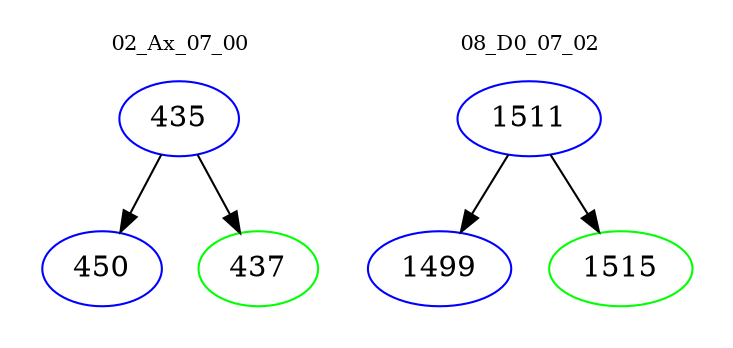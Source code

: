 digraph{
subgraph cluster_0 {
color = white
label = "02_Ax_07_00";
fontsize=10;
T0_435 [label="435", color="blue"]
T0_435 -> T0_450 [color="black"]
T0_450 [label="450", color="blue"]
T0_435 -> T0_437 [color="black"]
T0_437 [label="437", color="green"]
}
subgraph cluster_1 {
color = white
label = "08_D0_07_02";
fontsize=10;
T1_1511 [label="1511", color="blue"]
T1_1511 -> T1_1499 [color="black"]
T1_1499 [label="1499", color="blue"]
T1_1511 -> T1_1515 [color="black"]
T1_1515 [label="1515", color="green"]
}
}
